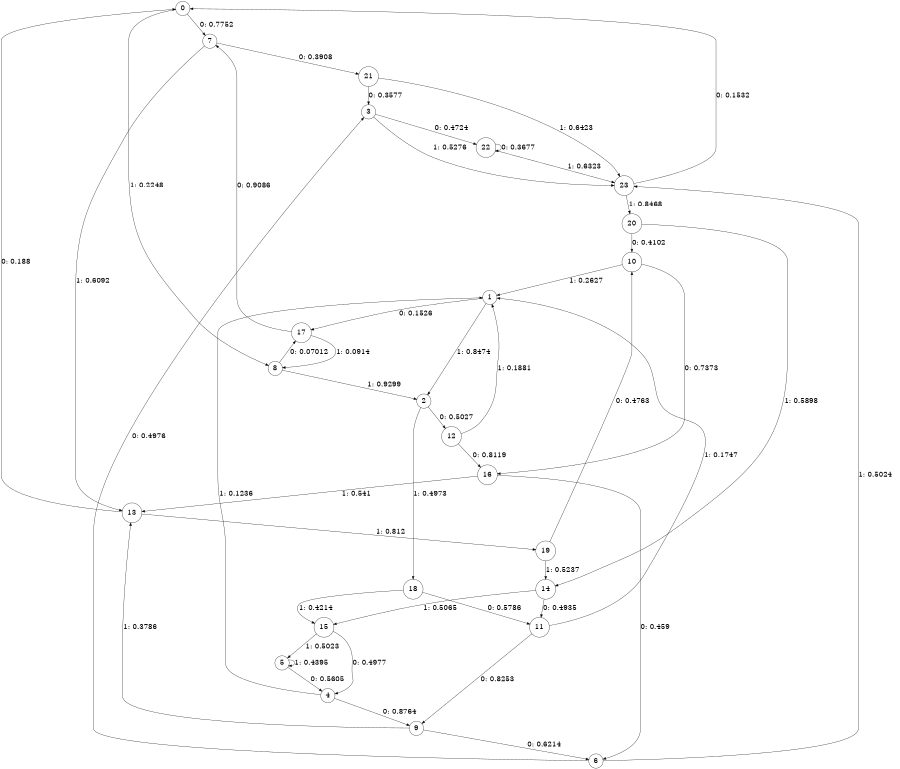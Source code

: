digraph "ch1faceL6" {
size = "6,8.5";
ratio = "fill";
node [shape = circle];
node [fontsize = 24];
edge [fontsize = 24];
0 -> 7 [label = "0: 0.7752   "];
0 -> 8 [label = "1: 0.2248   "];
1 -> 17 [label = "0: 0.1526   "];
1 -> 2 [label = "1: 0.8474   "];
2 -> 12 [label = "0: 0.5027   "];
2 -> 18 [label = "1: 0.4973   "];
3 -> 22 [label = "0: 0.4724   "];
3 -> 23 [label = "1: 0.5276   "];
4 -> 9 [label = "0: 0.8764   "];
4 -> 1 [label = "1: 0.1236   "];
5 -> 4 [label = "0: 0.5605   "];
5 -> 5 [label = "1: 0.4395   "];
6 -> 3 [label = "0: 0.4976   "];
6 -> 23 [label = "1: 0.5024   "];
7 -> 21 [label = "0: 0.3908   "];
7 -> 13 [label = "1: 0.6092   "];
8 -> 17 [label = "0: 0.07012  "];
8 -> 2 [label = "1: 0.9299   "];
9 -> 6 [label = "0: 0.6214   "];
9 -> 13 [label = "1: 0.3786   "];
10 -> 16 [label = "0: 0.7373   "];
10 -> 1 [label = "1: 0.2627   "];
11 -> 9 [label = "0: 0.8253   "];
11 -> 1 [label = "1: 0.1747   "];
12 -> 16 [label = "0: 0.8119   "];
12 -> 1 [label = "1: 0.1881   "];
13 -> 0 [label = "0: 0.188    "];
13 -> 19 [label = "1: 0.812    "];
14 -> 11 [label = "0: 0.4935   "];
14 -> 15 [label = "1: 0.5065   "];
15 -> 4 [label = "0: 0.4977   "];
15 -> 5 [label = "1: 0.5023   "];
16 -> 6 [label = "0: 0.459    "];
16 -> 13 [label = "1: 0.541    "];
17 -> 7 [label = "0: 0.9086   "];
17 -> 8 [label = "1: 0.0914   "];
18 -> 11 [label = "0: 0.5786   "];
18 -> 15 [label = "1: 0.4214   "];
19 -> 10 [label = "0: 0.4763   "];
19 -> 14 [label = "1: 0.5237   "];
20 -> 10 [label = "0: 0.4102   "];
20 -> 14 [label = "1: 0.5898   "];
21 -> 3 [label = "0: 0.3577   "];
21 -> 23 [label = "1: 0.6423   "];
22 -> 22 [label = "0: 0.3677   "];
22 -> 23 [label = "1: 0.6323   "];
23 -> 0 [label = "0: 0.1532   "];
23 -> 20 [label = "1: 0.8468   "];
}